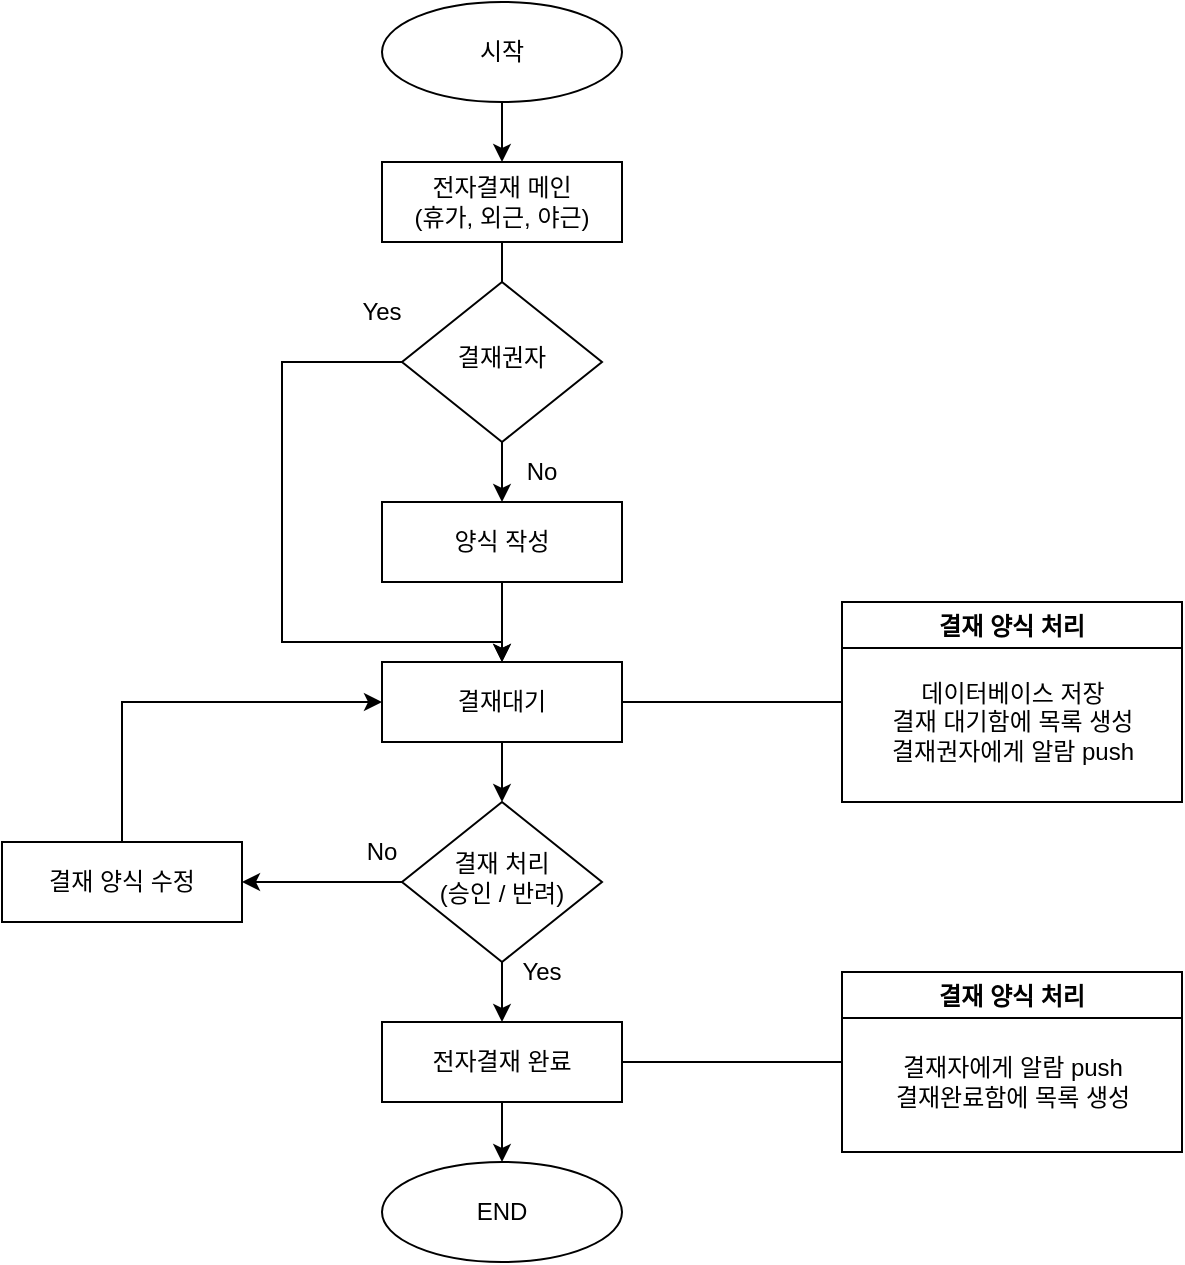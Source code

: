 <mxfile version="20.0.4" type="device"><diagram id="C5RBs43oDa-KdzZeNtuy" name="Page-1"><mxGraphModel dx="2324" dy="1903" grid="1" gridSize="10" guides="1" tooltips="1" connect="1" arrows="1" fold="1" page="1" pageScale="1" pageWidth="827" pageHeight="1169" math="0" shadow="0"><root><mxCell id="WIyWlLk6GJQsqaUBKTNV-0"/><mxCell id="WIyWlLk6GJQsqaUBKTNV-1" parent="WIyWlLk6GJQsqaUBKTNV-0"/><mxCell id="RMC9g_GxBUbmdRGP5saW-2" style="edgeStyle=orthogonalEdgeStyle;rounded=0;orthogonalLoop=1;jettySize=auto;html=1;exitX=0.5;exitY=1;exitDx=0;exitDy=0;entryX=0.5;entryY=0;entryDx=0;entryDy=0;startArrow=none;" parent="WIyWlLk6GJQsqaUBKTNV-1" source="nGHcyikDoviH-pwej2zF-102" target="nGHcyikDoviH-pwej2zF-8" edge="1"><mxGeometry relative="1" as="geometry"><mxPoint x="90" y="110" as="targetPoint"/></mxGeometry></mxCell><mxCell id="WIyWlLk6GJQsqaUBKTNV-3" value="전자결재 메인&lt;br&gt;(휴가, 외근, 야근)" style="rounded=1;whiteSpace=wrap;html=1;fontSize=12;glass=0;strokeWidth=1;shadow=0;arcSize=0;" parent="WIyWlLk6GJQsqaUBKTNV-1" vertex="1"><mxGeometry x="30" y="30" width="120" height="40" as="geometry"/></mxCell><mxCell id="nGHcyikDoviH-pwej2zF-2" style="edgeStyle=orthogonalEdgeStyle;rounded=0;orthogonalLoop=1;jettySize=auto;html=1;entryX=0.5;entryY=0;entryDx=0;entryDy=0;" edge="1" parent="WIyWlLk6GJQsqaUBKTNV-1" source="nGHcyikDoviH-pwej2zF-1" target="WIyWlLk6GJQsqaUBKTNV-3"><mxGeometry relative="1" as="geometry"/></mxCell><mxCell id="nGHcyikDoviH-pwej2zF-1" value="시작" style="ellipse;whiteSpace=wrap;html=1;" vertex="1" parent="WIyWlLk6GJQsqaUBKTNV-1"><mxGeometry x="30" y="-50" width="120" height="50" as="geometry"/></mxCell><mxCell id="nGHcyikDoviH-pwej2zF-104" style="edgeStyle=orthogonalEdgeStyle;rounded=0;orthogonalLoop=1;jettySize=auto;html=1;strokeColor=#000000;" edge="1" parent="WIyWlLk6GJQsqaUBKTNV-1" source="nGHcyikDoviH-pwej2zF-8" target="nGHcyikDoviH-pwej2zF-41"><mxGeometry relative="1" as="geometry"><mxPoint x="90" y="310" as="targetPoint"/></mxGeometry></mxCell><mxCell id="nGHcyikDoviH-pwej2zF-8" value="양식 작성" style="rounded=1;whiteSpace=wrap;html=1;fontSize=12;glass=0;strokeWidth=1;shadow=0;arcSize=0;" vertex="1" parent="WIyWlLk6GJQsqaUBKTNV-1"><mxGeometry x="30" y="200" width="120" height="40" as="geometry"/></mxCell><mxCell id="nGHcyikDoviH-pwej2zF-77" style="edgeStyle=orthogonalEdgeStyle;rounded=0;orthogonalLoop=1;jettySize=auto;html=1;entryX=0.5;entryY=0;entryDx=0;entryDy=0;strokeColor=#000000;" edge="1" parent="WIyWlLk6GJQsqaUBKTNV-1" source="nGHcyikDoviH-pwej2zF-41" target="nGHcyikDoviH-pwej2zF-81"><mxGeometry relative="1" as="geometry"><mxPoint x="90" y="350" as="targetPoint"/></mxGeometry></mxCell><mxCell id="nGHcyikDoviH-pwej2zF-41" value="결재대기" style="rounded=1;whiteSpace=wrap;html=1;fontSize=12;glass=0;strokeWidth=1;shadow=0;arcSize=0;" vertex="1" parent="WIyWlLk6GJQsqaUBKTNV-1"><mxGeometry x="30" y="280" width="120" height="40" as="geometry"/></mxCell><mxCell id="nGHcyikDoviH-pwej2zF-93" style="edgeStyle=orthogonalEdgeStyle;rounded=0;orthogonalLoop=1;jettySize=auto;html=1;entryX=0.5;entryY=0;entryDx=0;entryDy=0;strokeColor=#000000;" edge="1" parent="WIyWlLk6GJQsqaUBKTNV-1" source="nGHcyikDoviH-pwej2zF-60" target="nGHcyikDoviH-pwej2zF-92"><mxGeometry relative="1" as="geometry"/></mxCell><mxCell id="nGHcyikDoviH-pwej2zF-60" value="전자결재 완료" style="rounded=1;whiteSpace=wrap;html=1;fontSize=12;glass=0;strokeWidth=1;shadow=0;arcSize=0;" vertex="1" parent="WIyWlLk6GJQsqaUBKTNV-1"><mxGeometry x="30" y="460" width="120" height="40" as="geometry"/></mxCell><mxCell id="nGHcyikDoviH-pwej2zF-72" value="결재 양식 처리" style="swimlane;strokeColor=#000000;" vertex="1" parent="WIyWlLk6GJQsqaUBKTNV-1"><mxGeometry x="260" y="250" width="170" height="100" as="geometry"/></mxCell><mxCell id="nGHcyikDoviH-pwej2zF-73" value="데이터베이스 저장&lt;br&gt;결재 대기함에 목록 생성&lt;br&gt;결재권자에게 알람 push" style="text;html=1;align=center;verticalAlign=middle;resizable=0;points=[];autosize=1;strokeColor=none;fillColor=none;" vertex="1" parent="nGHcyikDoviH-pwej2zF-72"><mxGeometry x="10" y="30" width="150" height="60" as="geometry"/></mxCell><mxCell id="nGHcyikDoviH-pwej2zF-75" value="" style="endArrow=none;html=1;rounded=0;strokeColor=#000000;entryX=0;entryY=0.5;entryDx=0;entryDy=0;exitX=1;exitY=0.5;exitDx=0;exitDy=0;" edge="1" parent="WIyWlLk6GJQsqaUBKTNV-1" source="nGHcyikDoviH-pwej2zF-41" target="nGHcyikDoviH-pwej2zF-72"><mxGeometry width="50" height="50" relative="1" as="geometry"><mxPoint x="180" y="300" as="sourcePoint"/><mxPoint x="290" y="300" as="targetPoint"/></mxGeometry></mxCell><mxCell id="nGHcyikDoviH-pwej2zF-78" style="edgeStyle=orthogonalEdgeStyle;rounded=0;orthogonalLoop=1;jettySize=auto;html=1;entryX=0.5;entryY=0;entryDx=0;entryDy=0;strokeColor=#000000;exitX=0.5;exitY=1;exitDx=0;exitDy=0;" edge="1" parent="WIyWlLk6GJQsqaUBKTNV-1" source="nGHcyikDoviH-pwej2zF-81" target="nGHcyikDoviH-pwej2zF-60"><mxGeometry relative="1" as="geometry"><mxPoint x="89.957" y="449.995" as="sourcePoint"/><mxPoint x="90" y="480.03" as="targetPoint"/></mxGeometry></mxCell><mxCell id="nGHcyikDoviH-pwej2zF-79" value="Yes" style="text;html=1;strokeColor=none;fillColor=none;align=center;verticalAlign=middle;whiteSpace=wrap;rounded=0;" vertex="1" parent="WIyWlLk6GJQsqaUBKTNV-1"><mxGeometry x="80" y="420" width="60" height="30" as="geometry"/></mxCell><mxCell id="nGHcyikDoviH-pwej2zF-100" style="edgeStyle=orthogonalEdgeStyle;rounded=0;orthogonalLoop=1;jettySize=auto;html=1;strokeColor=#000000;entryX=1;entryY=0.5;entryDx=0;entryDy=0;" edge="1" parent="WIyWlLk6GJQsqaUBKTNV-1" source="nGHcyikDoviH-pwej2zF-81" target="nGHcyikDoviH-pwej2zF-101"><mxGeometry relative="1" as="geometry"><mxPoint x="-90" y="390" as="targetPoint"/></mxGeometry></mxCell><mxCell id="nGHcyikDoviH-pwej2zF-81" value="결재 처리&lt;br&gt;(승인 / 반려)" style="rhombus;whiteSpace=wrap;html=1;shadow=0;fontFamily=Helvetica;fontSize=12;align=center;strokeWidth=1;spacing=6;spacingTop=-4;" vertex="1" parent="WIyWlLk6GJQsqaUBKTNV-1"><mxGeometry x="40" y="350" width="100" height="80" as="geometry"/></mxCell><mxCell id="nGHcyikDoviH-pwej2zF-85" value="No" style="text;html=1;strokeColor=none;fillColor=none;align=center;verticalAlign=middle;whiteSpace=wrap;rounded=0;" vertex="1" parent="WIyWlLk6GJQsqaUBKTNV-1"><mxGeometry y="360" width="60" height="30" as="geometry"/></mxCell><mxCell id="nGHcyikDoviH-pwej2zF-89" value="결재 양식 처리" style="swimlane;strokeColor=#000000;" vertex="1" parent="WIyWlLk6GJQsqaUBKTNV-1"><mxGeometry x="260" y="435" width="170" height="90" as="geometry"/></mxCell><mxCell id="nGHcyikDoviH-pwej2zF-90" value="결재자에게 알람 push&lt;br&gt;결재완료함에 목록 생성" style="text;html=1;align=center;verticalAlign=middle;resizable=0;points=[];autosize=1;strokeColor=none;fillColor=none;" vertex="1" parent="nGHcyikDoviH-pwej2zF-89"><mxGeometry x="10" y="35" width="150" height="40" as="geometry"/></mxCell><mxCell id="nGHcyikDoviH-pwej2zF-91" value="" style="endArrow=none;html=1;rounded=0;strokeColor=#000000;exitX=1;exitY=0.5;exitDx=0;exitDy=0;entryX=0;entryY=0.5;entryDx=0;entryDy=0;" edge="1" parent="WIyWlLk6GJQsqaUBKTNV-1" target="nGHcyikDoviH-pwej2zF-89"><mxGeometry width="50" height="50" relative="1" as="geometry"><mxPoint x="150" y="480" as="sourcePoint"/><mxPoint x="290" y="480" as="targetPoint"/></mxGeometry></mxCell><mxCell id="nGHcyikDoviH-pwej2zF-92" value="END" style="ellipse;whiteSpace=wrap;html=1;" vertex="1" parent="WIyWlLk6GJQsqaUBKTNV-1"><mxGeometry x="30" y="530" width="120" height="50" as="geometry"/></mxCell><mxCell id="nGHcyikDoviH-pwej2zF-97" style="edgeStyle=orthogonalEdgeStyle;rounded=0;orthogonalLoop=1;jettySize=auto;html=1;entryX=0;entryY=0.5;entryDx=0;entryDy=0;strokeColor=#000000;exitX=0.5;exitY=0;exitDx=0;exitDy=0;" edge="1" parent="WIyWlLk6GJQsqaUBKTNV-1" source="nGHcyikDoviH-pwej2zF-101" target="nGHcyikDoviH-pwej2zF-41"><mxGeometry relative="1" as="geometry"><mxPoint x="-110" y="330" as="sourcePoint"/><Array as="points"><mxPoint x="-100" y="300"/></Array></mxGeometry></mxCell><mxCell id="nGHcyikDoviH-pwej2zF-101" value="결재 양식 수정" style="rounded=1;whiteSpace=wrap;html=1;fontSize=12;glass=0;strokeWidth=1;shadow=0;arcSize=0;" vertex="1" parent="WIyWlLk6GJQsqaUBKTNV-1"><mxGeometry x="-160" y="370" width="120" height="40" as="geometry"/></mxCell><mxCell id="nGHcyikDoviH-pwej2zF-110" style="edgeStyle=orthogonalEdgeStyle;rounded=0;orthogonalLoop=1;jettySize=auto;html=1;entryX=0.5;entryY=0;entryDx=0;entryDy=0;strokeColor=#000000;" edge="1" parent="WIyWlLk6GJQsqaUBKTNV-1" source="nGHcyikDoviH-pwej2zF-102" target="nGHcyikDoviH-pwej2zF-41"><mxGeometry relative="1" as="geometry"><Array as="points"><mxPoint x="-20" y="130"/><mxPoint x="-20" y="270"/><mxPoint x="90" y="270"/></Array></mxGeometry></mxCell><mxCell id="nGHcyikDoviH-pwej2zF-102" value="결재권자" style="rhombus;whiteSpace=wrap;html=1;shadow=0;fontFamily=Helvetica;fontSize=12;align=center;strokeWidth=1;spacing=6;spacingTop=-4;" vertex="1" parent="WIyWlLk6GJQsqaUBKTNV-1"><mxGeometry x="40" y="90" width="100" height="80" as="geometry"/></mxCell><mxCell id="nGHcyikDoviH-pwej2zF-103" value="" style="edgeStyle=orthogonalEdgeStyle;rounded=0;orthogonalLoop=1;jettySize=auto;html=1;exitX=0.5;exitY=1;exitDx=0;exitDy=0;entryX=0.5;entryY=0;entryDx=0;entryDy=0;endArrow=none;" edge="1" parent="WIyWlLk6GJQsqaUBKTNV-1" source="WIyWlLk6GJQsqaUBKTNV-3" target="nGHcyikDoviH-pwej2zF-102"><mxGeometry relative="1" as="geometry"><mxPoint x="90" y="70" as="sourcePoint"/><mxPoint x="90" y="170" as="targetPoint"/></mxGeometry></mxCell><mxCell id="nGHcyikDoviH-pwej2zF-106" value="No" style="text;html=1;strokeColor=none;fillColor=none;align=center;verticalAlign=middle;whiteSpace=wrap;rounded=0;" vertex="1" parent="WIyWlLk6GJQsqaUBKTNV-1"><mxGeometry x="80" y="170" width="60" height="30" as="geometry"/></mxCell><mxCell id="nGHcyikDoviH-pwej2zF-107" value="Yes" style="text;html=1;strokeColor=none;fillColor=none;align=center;verticalAlign=middle;whiteSpace=wrap;rounded=0;" vertex="1" parent="WIyWlLk6GJQsqaUBKTNV-1"><mxGeometry y="90" width="60" height="30" as="geometry"/></mxCell></root></mxGraphModel></diagram></mxfile>